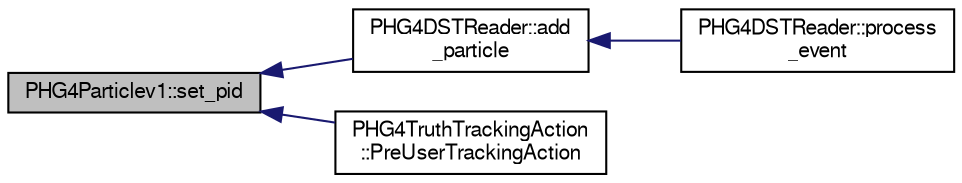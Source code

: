 digraph "PHG4Particlev1::set_pid"
{
  bgcolor="transparent";
  edge [fontname="FreeSans",fontsize="10",labelfontname="FreeSans",labelfontsize="10"];
  node [fontname="FreeSans",fontsize="10",shape=record];
  rankdir="LR";
  Node1 [label="PHG4Particlev1::set_pid",height=0.2,width=0.4,color="black", fillcolor="grey75", style="filled" fontcolor="black"];
  Node1 -> Node2 [dir="back",color="midnightblue",fontsize="10",style="solid",fontname="FreeSans"];
  Node2 [label="PHG4DSTReader::add\l_particle",height=0.2,width=0.4,color="black",URL="$d4/dc9/classPHG4DSTReader.html#a800782dd1b7ce1294a4760d71f609708",tooltip="add a particle and associated vertex if _save_vertex "];
  Node2 -> Node3 [dir="back",color="midnightblue",fontsize="10",style="solid",fontname="FreeSans"];
  Node3 [label="PHG4DSTReader::process\l_event",height=0.2,width=0.4,color="black",URL="$d4/dc9/classPHG4DSTReader.html#aa32c5027cd9c3e4d667a0e84d7243412",tooltip="event processing method "];
  Node1 -> Node4 [dir="back",color="midnightblue",fontsize="10",style="solid",fontname="FreeSans"];
  Node4 [label="PHG4TruthTrackingAction\l::PreUserTrackingAction",height=0.2,width=0.4,color="black",URL="$db/d5c/classPHG4TruthTrackingAction.html#a22bc2cb2f4cdd07e12eee38c1a43f586",tooltip="tracking action "];
}
